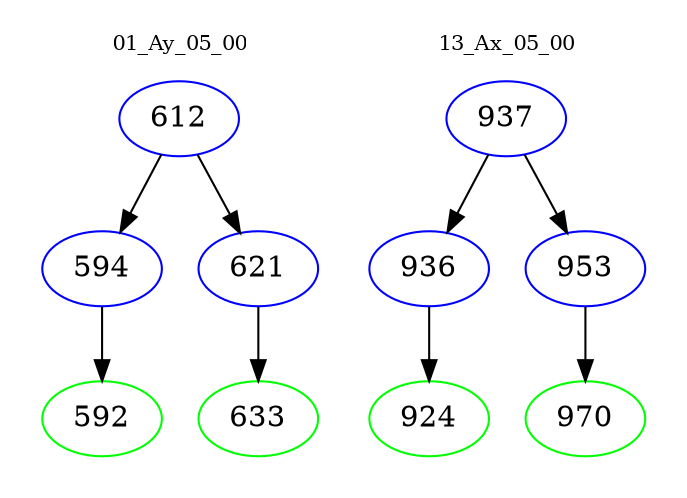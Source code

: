 digraph{
subgraph cluster_0 {
color = white
label = "01_Ay_05_00";
fontsize=10;
T0_612 [label="612", color="blue"]
T0_612 -> T0_594 [color="black"]
T0_594 [label="594", color="blue"]
T0_594 -> T0_592 [color="black"]
T0_592 [label="592", color="green"]
T0_612 -> T0_621 [color="black"]
T0_621 [label="621", color="blue"]
T0_621 -> T0_633 [color="black"]
T0_633 [label="633", color="green"]
}
subgraph cluster_1 {
color = white
label = "13_Ax_05_00";
fontsize=10;
T1_937 [label="937", color="blue"]
T1_937 -> T1_936 [color="black"]
T1_936 [label="936", color="blue"]
T1_936 -> T1_924 [color="black"]
T1_924 [label="924", color="green"]
T1_937 -> T1_953 [color="black"]
T1_953 [label="953", color="blue"]
T1_953 -> T1_970 [color="black"]
T1_970 [label="970", color="green"]
}
}
